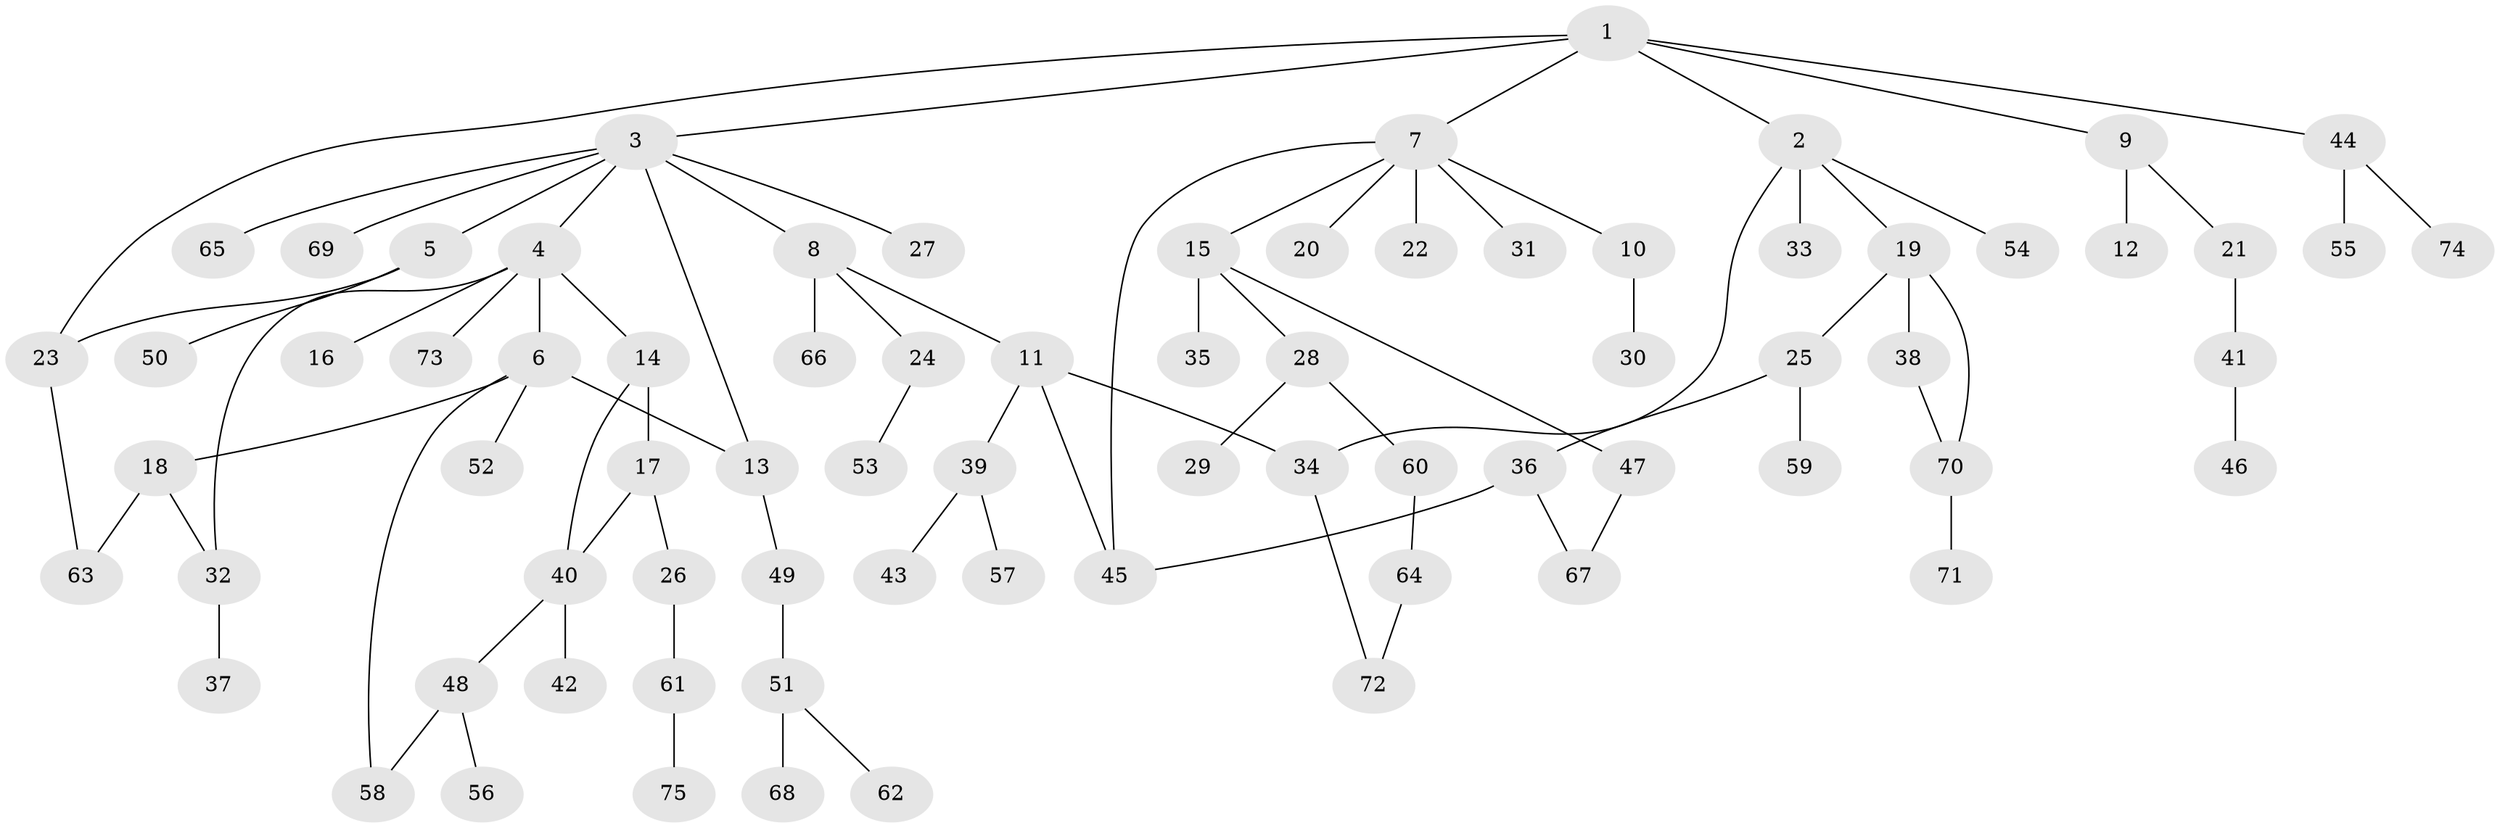 // Generated by graph-tools (version 1.1) at 2025/49/03/09/25 03:49:23]
// undirected, 75 vertices, 86 edges
graph export_dot {
graph [start="1"]
  node [color=gray90,style=filled];
  1;
  2;
  3;
  4;
  5;
  6;
  7;
  8;
  9;
  10;
  11;
  12;
  13;
  14;
  15;
  16;
  17;
  18;
  19;
  20;
  21;
  22;
  23;
  24;
  25;
  26;
  27;
  28;
  29;
  30;
  31;
  32;
  33;
  34;
  35;
  36;
  37;
  38;
  39;
  40;
  41;
  42;
  43;
  44;
  45;
  46;
  47;
  48;
  49;
  50;
  51;
  52;
  53;
  54;
  55;
  56;
  57;
  58;
  59;
  60;
  61;
  62;
  63;
  64;
  65;
  66;
  67;
  68;
  69;
  70;
  71;
  72;
  73;
  74;
  75;
  1 -- 2;
  1 -- 3;
  1 -- 7;
  1 -- 9;
  1 -- 44;
  1 -- 23;
  2 -- 19;
  2 -- 33;
  2 -- 54;
  2 -- 34;
  3 -- 4;
  3 -- 5;
  3 -- 8;
  3 -- 27;
  3 -- 65;
  3 -- 69;
  3 -- 13;
  4 -- 6;
  4 -- 14;
  4 -- 16;
  4 -- 73;
  4 -- 32;
  5 -- 23;
  5 -- 50;
  6 -- 13;
  6 -- 18;
  6 -- 52;
  6 -- 58;
  7 -- 10;
  7 -- 15;
  7 -- 20;
  7 -- 22;
  7 -- 31;
  7 -- 45;
  8 -- 11;
  8 -- 24;
  8 -- 66;
  9 -- 12;
  9 -- 21;
  10 -- 30;
  11 -- 34;
  11 -- 39;
  11 -- 45;
  13 -- 49;
  14 -- 17;
  14 -- 40;
  15 -- 28;
  15 -- 35;
  15 -- 47;
  17 -- 26;
  17 -- 40;
  18 -- 32;
  18 -- 63;
  19 -- 25;
  19 -- 38;
  19 -- 70;
  21 -- 41;
  23 -- 63;
  24 -- 53;
  25 -- 36;
  25 -- 59;
  26 -- 61;
  28 -- 29;
  28 -- 60;
  32 -- 37;
  34 -- 72;
  36 -- 45;
  36 -- 67;
  38 -- 70;
  39 -- 43;
  39 -- 57;
  40 -- 42;
  40 -- 48;
  41 -- 46;
  44 -- 55;
  44 -- 74;
  47 -- 67;
  48 -- 56;
  48 -- 58;
  49 -- 51;
  51 -- 62;
  51 -- 68;
  60 -- 64;
  61 -- 75;
  64 -- 72;
  70 -- 71;
}
